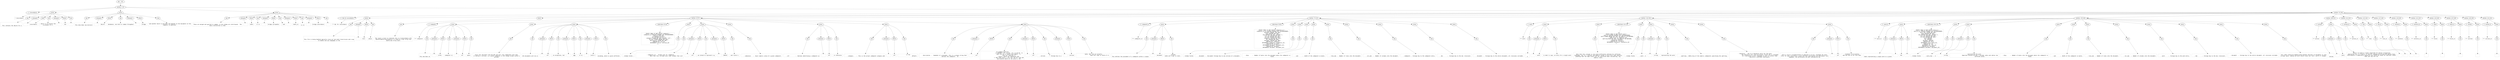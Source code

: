 digraph lpegNode {

node [fontname=Helvetica]
edge [style=dashed]

doc_0 [label="doc - 232"]


doc_0 -> { section_1}
{rank=same; section_1}

section_1 [label="section: 1-14"]


// END RANK doc_0

section_1 -> { header_2 prose_3 prose_4 prose_5 section_6}
{rank=same; header_2 prose_3 prose_4 prose_5 section_6}

header_2 [label="1 : Concordance"]

prose_3 [label="prose"]

prose_4 [label="prose"]

prose_5 [label="prose"]

section_6 [label="section: 15-230"]


// END RANK section_1

header_2 -> leaf_7
leaf_7  [color=Gray,shape=rectangle,fontname=Inconsolata,label="* Concordance"]
// END RANK header_2

prose_3 -> { raw_8 prespace_9 bold_10 raw_11 prespace_12 literal_13 raw_14}
{rank=same; raw_8 prespace_9 bold_10 raw_11 prespace_12 literal_13 raw_14}

raw_8 [label="raw"]

prespace_9 [label="prespace"]

bold_10 [label="bold"]

raw_11 [label="raw"]

prespace_12 [label="prespace"]

literal_13 [label="literal"]

raw_14 [label="raw"]


// END RANK prose_3

raw_8 -> leaf_15
leaf_15  [color=Gray,shape=rectangle,fontname=Inconsolata,label="

  This contains the SQLite for a"]
// END RANK raw_8

prespace_9 -> leaf_16
leaf_16  [color=Gray,shape=rectangle,fontname=Inconsolata,label=" "]
// END RANK prespace_9

bold_10 -> leaf_17
leaf_17  [color=Gray,shape=rectangle,fontname=Inconsolata,label="concordance"]
// END RANK bold_10

raw_11 -> leaf_18
leaf_18  [color=Gray,shape=rectangle,fontname=Inconsolata,label=", which is in essence the
co-product of a"]
// END RANK raw_11

prespace_12 -> leaf_19
leaf_19  [color=Gray,shape=rectangle,fontname=Inconsolata,label=" "]
// END RANK prespace_12

literal_13 -> leaf_20
leaf_20  [color=Gray,shape=rectangle,fontname=Inconsolata,label="Doc"]
// END RANK literal_13

raw_14 -> leaf_21
leaf_21  [color=Gray,shape=rectangle,fontname=Inconsolata,label=".
"]
// END RANK raw_14

prose_4 -> { raw_22 prespace_23 literal_24 raw_25 prespace_26 literal_27 raw_28}
{rank=same; raw_22 prespace_23 literal_24 raw_25 prespace_26 literal_27 raw_28}

raw_22 [label="raw"]

prespace_23 [label="prespace"]

literal_24 [label="literal"]

raw_25 [label="raw"]

prespace_26 [label="prespace"]

literal_27 [label="literal"]

raw_28 [label="raw"]


// END RANK prose_4

raw_22 -> leaf_29
leaf_29  [color=Gray,shape=rectangle,fontname=Inconsolata,label="
This describes two distinct"]
// END RANK raw_22

prespace_23 -> leaf_30
leaf_30  [color=Gray,shape=rectangle,fontname=Inconsolata,label=" "]
// END RANK prespace_23

literal_24 -> leaf_31
leaf_31  [color=Gray,shape=rectangle,fontname=Inconsolata,label="SQLite"]
// END RANK literal_24

raw_25 -> leaf_32
leaf_32  [color=Gray,shape=rectangle,fontname=Inconsolata,label=" databases, one held in common throughout"]
// END RANK raw_25

prespace_26 -> leaf_33
leaf_33  [color=Gray,shape=rectangle,fontname=Inconsolata,label=""]
// END RANK prespace_26

literal_27 -> leaf_34
leaf_34  [color=Gray,shape=rectangle,fontname=Inconsolata,label="bridge"]
// END RANK literal_27

raw_28 -> leaf_35
leaf_35  [color=Gray,shape=rectangle,fontname=Inconsolata,label=" and another which is personal and depends on the documents on the
computer in question.
"]
// END RANK raw_28

prose_5 -> { raw_36 prespace_37 literal_38 raw_39 prespace_40 literal_41 raw_42 prespace_43 literal_44 raw_45 prespace_46 literal_47 raw_48}
{rank=same; raw_36 prespace_37 literal_38 raw_39 prespace_40 literal_41 raw_42 prespace_43 literal_44 raw_45 prespace_46 literal_47 raw_48}

raw_36 [label="raw"]

prespace_37 [label="prespace"]

literal_38 [label="literal"]

raw_39 [label="raw"]

prespace_40 [label="prespace"]

literal_41 [label="literal"]

raw_42 [label="raw"]

prespace_43 [label="prespace"]

literal_44 [label="literal"]

raw_45 [label="raw"]

prespace_46 [label="prespace"]

literal_47 [label="literal"]

raw_48 [label="raw"]


// END RANK prose_5

raw_36 -> leaf_49
leaf_49  [color=Gray,shape=rectangle,fontname=Inconsolata,label="
These are merged and queried in common, so the schema are interleaved.  The
basic distinction is that"]
// END RANK raw_36

prespace_37 -> leaf_50
leaf_50  [color=Gray,shape=rectangle,fontname=Inconsolata,label=" "]
// END RANK prespace_37

literal_38 -> leaf_51
leaf_51  [color=Gray,shape=rectangle,fontname=Inconsolata,label="table"]
// END RANK literal_38

raw_39 -> leaf_52
leaf_52  [color=Gray,shape=rectangle,fontname=Inconsolata,label=" is in"]
// END RANK raw_39

prespace_40 -> leaf_53
leaf_53  [color=Gray,shape=rectangle,fontname=Inconsolata,label=" "]
// END RANK prespace_40

literal_41 -> leaf_54
leaf_54  [color=Gray,shape=rectangle,fontname=Inconsolata,label="bridge.cyclopedia"]
// END RANK literal_41

raw_42 -> leaf_55
leaf_55  [color=Gray,shape=rectangle,fontname=Inconsolata,label=", and"]
// END RANK raw_42

prespace_43 -> leaf_56
leaf_56  [color=Gray,shape=rectangle,fontname=Inconsolata,label=" "]
// END RANK prespace_43

literal_44 -> leaf_57
leaf_57  [color=Gray,shape=rectangle,fontname=Inconsolata,label="table_in"]
// END RANK literal_44

raw_45 -> leaf_58
leaf_58  [color=Gray,shape=rectangle,fontname=Inconsolata,label="
is in"]
// END RANK raw_45

prespace_46 -> leaf_59
leaf_59  [color=Gray,shape=rectangle,fontname=Inconsolata,label=" "]
// END RANK prespace_46

literal_47 -> leaf_60
leaf_60  [color=Gray,shape=rectangle,fontname=Inconsolata,label="bridge.concordance"]
// END RANK literal_47

raw_48 -> leaf_61
leaf_61  [color=Gray,shape=rectangle,fontname=Inconsolata,label=".

"]
// END RANK raw_48

section_6 -> { header_62 prose_63 prose_64 section_65 section_66 section_67 section_68 section_69 section_70 section_71 section_72 section_73 section_74 section_75 section_76 section_77 section_78}
{rank=same; header_62 prose_63 prose_64 section_65 section_66 section_67 section_68 section_69 section_70 section_71 section_72 section_73 section_74 section_75 section_76 section_77 section_78}

header_62 [label="2 : SQL for concordance"]

prose_63 [label="prose"]

prose_64 [label="prose"]

section_65 [label="section: 24-72"]

section_66 [label="section: 73-115"]

section_67 [label="section: 116-154"]

section_68 [label="section: 155-203"]

section_69 [label="section: 204-211"]

section_70 [label="section: 212-214"]

section_71 [label="section: 215-216"]

section_72 [label="section: 217-218"]

section_73 [label="section: 219-220"]

section_74 [label="section: 221-223"]

section_75 [label="section: 224-226"]

section_76 [label="section: 227-228"]

section_77 [label="section: 229-230"]

section_78 [label="section: 231-232"]


// END RANK section_6

header_62 -> leaf_79
leaf_79  [color=Gray,shape=rectangle,fontname=Inconsolata,label="** SQL for concordance"]
// END RANK header_62

prose_63 -> { raw_80 prespace_81 literal_82 raw_83}
{rank=same; raw_80 prespace_81 literal_82 raw_83}

raw_80 [label="raw"]

prespace_81 [label="prespace"]

literal_82 [label="literal"]

raw_83 [label="raw"]


// END RANK prose_63

raw_80 -> leaf_84
leaf_84  [color=Gray,shape=rectangle,fontname=Inconsolata,label="

This file is being handled specially since we lack both transclusion and a way
to handle non-Lua languages in the"]
// END RANK raw_80

prespace_81 -> leaf_85
leaf_85  [color=Gray,shape=rectangle,fontname=Inconsolata,label=" "]
// END RANK prespace_81

literal_82 -> leaf_86
leaf_86  [color=Gray,shape=rectangle,fontname=Inconsolata,label="knit"]
// END RANK literal_82

raw_83 -> leaf_87
leaf_87  [color=Gray,shape=rectangle,fontname=Inconsolata,label=" phase.
"]
// END RANK raw_83

prose_64 -> { raw_88}
{rank=same; raw_88}

raw_88 [label="raw"]


// END RANK prose_64

raw_88 -> leaf_89
leaf_89  [color=Gray,shape=rectangle,fontname=Inconsolata,label="
The luajit script to translate this to [[concordance.orb]
[@concordance/concordance]] is found at [[sql-strip.lua]
[@/etc/sql-strip.lua]].
"]
// END RANK raw_88

section_65 -> { header_90 prose_91 prose_92 prose_93 codeblock_94 prose_95 prose_96 prose_97 prose_98 prose_99 prose_100}
{rank=same; header_90 prose_91 prose_92 prose_93 codeblock_94 prose_95 prose_96 prose_97 prose_98 prose_99 prose_100}

header_90 [label="3 : codepoint"]

prose_91 [label="prose"]

prose_92 [label="prose"]

prose_93 [label="prose"]

codeblock_94 [label="code block 35-46"]

prose_95 [label="prose"]

prose_96 [label="prose"]

prose_97 [label="prose"]

prose_98 [label="prose"]

prose_99 [label="prose"]

prose_100 [label="prose"]


// END RANK section_65

header_90 -> leaf_101
leaf_101  [color=Gray,shape=rectangle,fontname=Inconsolata,label="*** codepoint"]
// END RANK header_90

prose_91 -> { raw_102 prespace_103 literal_104 raw_105 prespace_106 literal_107 raw_108}
{rank=same; raw_102 prespace_103 literal_104 raw_105 prespace_106 literal_107 raw_108}

raw_102 [label="raw"]

prespace_103 [label="prespace"]

literal_104 [label="literal"]

raw_105 [label="raw"]

prespace_106 [label="prespace"]

literal_107 [label="literal"]

raw_108 [label="raw"]


// END RANK prose_91

raw_102 -> leaf_109
leaf_109  [color=Gray,shape=rectangle,fontname=Inconsolata,label="

This decribes an"]
// END RANK raw_102

prespace_103 -> leaf_110
leaf_110  [color=Gray,shape=rectangle,fontname=Inconsolata,label=" "]
// END RANK prespace_103

literal_104 -> leaf_111
leaf_111  [color=Gray,shape=rectangle,fontname=Inconsolata,label="ortho"]
// END RANK literal_104

raw_105 -> leaf_112
leaf_112  [color=Gray,shape=rectangle,fontname=Inconsolata,label=" codepoint in"]
// END RANK raw_105

prespace_106 -> leaf_113
leaf_113  [color=Gray,shape=rectangle,fontname=Inconsolata,label=" "]
// END RANK prespace_106

literal_107 -> leaf_114
leaf_114  [color=Gray,shape=rectangle,fontname=Inconsolata,label="utf"]
// END RANK literal_107

raw_108 -> leaf_115
leaf_115  [color=Gray,shape=rectangle,fontname=Inconsolata,label=" space.
"]
// END RANK raw_108

prose_92 -> { raw_116}
{rank=same; raw_116}

raw_116 [label="raw"]


// END RANK prose_92

raw_116 -> leaf_117
leaf_117  [color=Gray,shape=rectangle,fontname=Inconsolata,label="
Since this descends from Unicode and will stay compatible with that,
it defines a version, so a given codepoint is not unique except within a
version.
"]
// END RANK raw_116

prose_93 -> { raw_118 prespace_119 literal_120 raw_121 prespace_122 literal_123 raw_124 prespace_125 literal_126 raw_127}
{rank=same; raw_118 prespace_119 literal_120 raw_121 prespace_122 literal_123 raw_124 prespace_125 literal_126 raw_127}

raw_118 [label="raw"]

prespace_119 [label="prespace"]

literal_120 [label="literal"]

raw_121 [label="raw"]

prespace_122 [label="prespace"]

literal_123 [label="literal"]

raw_124 [label="raw"]

prespace_125 [label="prespace"]

literal_126 [label="literal"]

raw_127 [label="raw"]


// END RANK prose_93

raw_118 -> leaf_128
leaf_128  [color=Gray,shape=rectangle,fontname=Inconsolata,label="
Orb documents will be in"]
// END RANK raw_118

prespace_119 -> leaf_129
leaf_129  [color=Gray,shape=rectangle,fontname=Inconsolata,label=" "]
// END RANK prespace_119

literal_120 -> leaf_130
leaf_130  [color=Gray,shape=rectangle,fontname=Inconsolata,label="utf"]
// END RANK literal_120

raw_121 -> leaf_131
leaf_131  [color=Gray,shape=rectangle,fontname=Inconsolata,label=", no exceptions, but"]
// END RANK raw_121

prespace_122 -> leaf_132
leaf_132  [color=Gray,shape=rectangle,fontname=Inconsolata,label=" "]
// END RANK prespace_122

literal_123 -> leaf_133
leaf_133  [color=Gray,shape=rectangle,fontname=Inconsolata,label="ggg"]
// END RANK literal_123

raw_124 -> leaf_134
leaf_134  [color=Gray,shape=rectangle,fontname=Inconsolata,label=" is in"]
// END RANK raw_124

prespace_125 -> leaf_135
leaf_135  [color=Gray,shape=rectangle,fontname=Inconsolata,label=" "]
// END RANK prespace_125

literal_126 -> leaf_136
leaf_136  [color=Gray,shape=rectangle,fontname=Inconsolata,label="Latin-1"]
// END RANK literal_126

raw_127 -> leaf_137
leaf_137  [color=Gray,shape=rectangle,fontname=Inconsolata,label="
encoding, which is quite different.
"]
// END RANK raw_127

codeblock_94 -> leaf_138
leaf_138  [color=Gray,shape=rectangle,fontname=Inconsolata,label="CREATE TABLE IF NOT EXISTS codepoint (
   codepoint_id INTEGER PRIMARY KEY AUTOINCREMENT,
   codevalue NOT NULL,
   utf INTEGER default 1,
   category STRING NOT NULL DEFAULT 'utf',
   version STRING UNIQUE NOT NULL,
   destription STRING NOT NULL,
   FOREIGN KEY version
      REFERENCES versin (version_ID)
);"]
// END RANK codeblock_94

prose_95 -> { raw_139}
{rank=same; raw_139}

raw_139 [label="raw"]


// END RANK prose_95

raw_139 -> leaf_140
leaf_140  [color=Gray,shape=rectangle,fontname=Inconsolata,label="
- Schema fields :
"]
// END RANK raw_139

prose_96 -> { raw_141 prespace_142 literal_143 raw_144 prespace_145 literal_146 raw_147}
{rank=same; raw_141 prespace_142 literal_143 raw_144 prespace_145 literal_146 raw_147}

raw_141 [label="raw"]

prespace_142 [label="prespace"]

literal_143 [label="literal"]

raw_144 [label="raw"]

prespace_145 [label="prespace"]

literal_146 [label="literal"]

raw_147 [label="raw"]


// END RANK prose_96

raw_141 -> leaf_148
leaf_148  [color=Gray,shape=rectangle,fontname=Inconsolata,label="
   - codepoint_id :  Primary key for codepoint.
                     Note that this includes more code schemes than just
                    "]
// END RANK raw_141

prespace_142 -> leaf_149
leaf_149  [color=Gray,shape=rectangle,fontname=Inconsolata,label=" "]
// END RANK prespace_142

literal_143 -> leaf_150
leaf_150  [color=Gray,shape=rectangle,fontname=Inconsolata,label="utf"]
// END RANK literal_143

raw_144 -> leaf_151
leaf_151  [color=Gray,shape=rectangle,fontname=Inconsolata,label=", we intend to represent e.g."]
// END RANK raw_144

prespace_145 -> leaf_152
leaf_152  [color=Gray,shape=rectangle,fontname=Inconsolata,label=" "]
// END RANK prespace_145

literal_146 -> leaf_153
leaf_153  [color=Gray,shape=rectangle,fontname=Inconsolata,label="EBCDIC"]
// END RANK literal_146

raw_147 -> leaf_154
leaf_154  [color=Gray,shape=rectangle,fontname=Inconsolata,label=" and =Latin-1.
"]
// END RANK raw_147

prose_97 -> { raw_155}
{rank=same; raw_155}

raw_155 [label="raw"]


// END RANK prose_97

raw_155 -> leaf_156
leaf_156  [color=Gray,shape=rectangle,fontname=Inconsolata,label="
   - codevalue    :  Exact numeric value of a given codepoint.
"]
// END RANK raw_155

prose_98 -> { raw_157 prespace_158 literal_159 raw_160}
{rank=same; raw_157 prespace_158 literal_159 raw_160}

raw_157 [label="raw"]

prespace_158 [label="prespace"]

literal_159 [label="literal"]

raw_160 [label="raw"]


// END RANK prose_98

raw_157 -> leaf_161
leaf_161  [color=Gray,shape=rectangle,fontname=Inconsolata,label="
   - utf          :  Boolean identifying a codepoint as"]
// END RANK raw_157

prespace_158 -> leaf_162
leaf_162  [color=Gray,shape=rectangle,fontname=Inconsolata,label=" "]
// END RANK prespace_158

literal_159 -> leaf_163
leaf_163  [color=Gray,shape=rectangle,fontname=Inconsolata,label="utf"]
// END RANK literal_159

raw_160 -> leaf_164
leaf_164  [color=Gray,shape=rectangle,fontname=Inconsolata,label=" or otherwise.
"]
// END RANK raw_160

prose_99 -> { raw_165 prespace_166 literal_167 raw_168}
{rank=same; raw_165 prespace_166 literal_167 raw_168}

raw_165 [label="raw"]

prespace_166 [label="prespace"]

literal_167 [label="literal"]

raw_168 [label="raw"]


// END RANK prose_99

raw_165 -> leaf_169
leaf_169  [color=Gray,shape=rectangle,fontname=Inconsolata,label="
   - category     :  This is the actual codepoint category and"]
// END RANK raw_165

prespace_166 -> leaf_170
leaf_170  [color=Gray,shape=rectangle,fontname=Inconsolata,label=" "]
// END RANK prespace_166

literal_167 -> leaf_171
leaf_171  [color=Gray,shape=rectangle,fontname=Inconsolata,label="utf"]
// END RANK literal_167

raw_168 -> leaf_172
leaf_172  [color=Gray,shape=rectangle,fontname=Inconsolata,label=" is the
                     default.
"]
// END RANK raw_168

prose_100 -> { raw_173 prespace_174 literal_175 raw_176 prespace_177 literal_178 raw_179 prespace_180 literal_181 raw_182}
{rank=same; raw_173 prespace_174 literal_175 raw_176 prespace_177 literal_178 raw_179 prespace_180 literal_181 raw_182}

raw_173 [label="raw"]

prespace_174 [label="prespace"]

literal_175 [label="literal"]

raw_176 [label="raw"]

prespace_177 [label="prespace"]

literal_178 [label="literal"]

raw_179 [label="raw"]

prespace_180 [label="prespace"]

literal_181 [label="literal"]

raw_182 [label="raw"]


// END RANK prose_100

raw_173 -> leaf_183
leaf_183  [color=Gray,shape=rectangle,fontname=Inconsolata,label="
   - description  :  Somewhat of a misnomer, this is a unique string that
                     defines the codepoint.  In"]
// END RANK raw_173

prespace_174 -> leaf_184
leaf_184  [color=Gray,shape=rectangle,fontname=Inconsolata,label=" "]
// END RANK prespace_174

literal_175 -> leaf_185
leaf_185  [color=Gray,shape=rectangle,fontname=Inconsolata,label="utf"]
// END RANK literal_175

raw_176 -> leaf_186
leaf_186  [color=Gray,shape=rectangle,fontname=Inconsolata,label=" an example would be
                     «∞ INFINITY utf: U+221E, utf: E2 88 9E». ¶
                     Note the use of double guillemets: «»,
                     they are required. ¶
                     Latin-1 would say something like
                     «¬ NOT SIGN Latin-1: etc» but the not sign and
                     description would all be Latin-1, not"]
// END RANK raw_176

prespace_177 -> leaf_187
leaf_187  [color=Gray,shape=rectangle,fontname=Inconsolata,label=" "]
// END RANK prespace_177

literal_178 -> leaf_188
leaf_188  [color=Gray,shape=rectangle,fontname=Inconsolata,label="utf"]
// END RANK literal_178

raw_179 -> leaf_189
leaf_189  [color=Gray,shape=rectangle,fontname=Inconsolata,label=".¶
   - version      :  Foreign key to a"]
// END RANK raw_179

prespace_180 -> leaf_190
leaf_190  [color=Gray,shape=rectangle,fontname=Inconsolata,label=" "]
// END RANK prespace_180

literal_181 -> leaf_191
leaf_191  [color=Gray,shape=rectangle,fontname=Inconsolata,label="version"]
// END RANK literal_181

raw_182 -> leaf_192
leaf_192  [color=Gray,shape=rectangle,fontname=Inconsolata,label=" table. Not sure we actually
                     need this come to think of it.

"]
// END RANK raw_182

section_66 -> { header_193 prose_194 codeblock_195 prose_196 prose_197 prose_198 prose_199 prose_200 prose_201 prose_202 prose_203 prose_204}
{rank=same; header_193 prose_194 codeblock_195 prose_196 prose_197 prose_198 prose_199 prose_200 prose_201 prose_202 prose_203 prose_204}

header_193 [label="3 : codepoint_in"]

prose_194 [label="prose"]

codeblock_195 [label="code block 78-95"]

prose_196 [label="prose"]

prose_197 [label="prose"]

prose_198 [label="prose"]

prose_199 [label="prose"]

prose_200 [label="prose"]

prose_201 [label="prose"]

prose_202 [label="prose"]

prose_203 [label="prose"]

prose_204 [label="prose"]


// END RANK section_66

header_193 -> leaf_205
leaf_205  [color=Gray,shape=rectangle,fontname=Inconsolata,label="*** codepoint_in"]
// END RANK header_193

prose_194 -> { raw_206 prespace_207 literal_208 raw_209}
{rank=same; raw_206 prespace_207 literal_208 raw_209}

raw_206 [label="raw"]

prespace_207 [label="prespace"]

literal_208 [label="literal"]

raw_209 [label="raw"]


// END RANK prose_194

raw_206 -> leaf_210
leaf_210  [color=Gray,shape=rectangle,fontname=Inconsolata,label="

This defines the placement of a codepoint within a single"]
// END RANK raw_206

prespace_207 -> leaf_211
leaf_211  [color=Gray,shape=rectangle,fontname=Inconsolata,label=" "]
// END RANK prespace_207

literal_208 -> leaf_212
leaf_212  [color=Gray,shape=rectangle,fontname=Inconsolata,label="document"]
// END RANK literal_208

raw_209 -> leaf_213
leaf_213  [color=Gray,shape=rectangle,fontname=Inconsolata,label=", another
table we'll get to later.
"]
// END RANK raw_209

codeblock_195 -> leaf_214
leaf_214  [color=Gray,shape=rectangle,fontname=Inconsolata,label="CREATE TABLE IF NOT EXISTS codepoint_in (
   codepoint_in_id INTEGER PRIMARY KEY AUTOINCREMENT,
   document UNIQUE, NOT NULL,
   disp INTEGER NOT NULL,
   wid INTEGER NOT NULL DEFAULT 1,
   line_num INTEGER NOT NULL,
   col_num INTEGER NOT NULL,
   codepoint INTEGER NOT NULL,
   doc INTEGER NOT NULL,
   document INTEGER NOT NULL,
   FOREIGN KEY codepoint
      REFERENCES codepoint (codepoint_id),
   FOREIGN KEY document
      REFERENCES document (document_id),
   FOREIGN KEY document
      REFERENCES document (document_id),"]
// END RANK codeblock_195

prose_196 -> { raw_215}
{rank=same; raw_215}

raw_215 [label="raw"]


// END RANK prose_196

raw_215 -> leaf_216
leaf_216  [color=Gray,shape=rectangle,fontname=Inconsolata,label="
- Schema fields
"]
// END RANK raw_215

prose_197 -> { raw_217}
{rank=same; raw_217}

raw_217 [label="raw"]


// END RANK prose_197

raw_217 -> leaf_218
leaf_218  [color=Gray,shape=rectangle,fontname=Inconsolata,label="
   - document  :  Doccument foreign key to one version of a document.
"]
// END RANK raw_217

prose_198 -> { raw_219}
{rank=same; raw_219}

raw_219 [label="raw"]


// END RANK prose_198

raw_219 -> leaf_220
leaf_220  [color=Gray,shape=rectangle,fontname=Inconsolata,label="
   - disp      :  Number of bytes into the document where the codepoint is
                  found.
"]
// END RANK raw_219

prose_199 -> { raw_221}
{rank=same; raw_221}

raw_221 [label="raw"]


// END RANK prose_199

raw_221 -> leaf_222
leaf_222  [color=Gray,shape=rectangle,fontname=Inconsolata,label="
   - wid       :  Width of the codepoint in bytes.
"]
// END RANK raw_221

prose_200 -> { raw_223}
{rank=same; raw_223}

raw_223 [label="raw"]


// END RANK prose_200

raw_223 -> leaf_224
leaf_224  [color=Gray,shape=rectangle,fontname=Inconsolata,label="
   - line_num  :  Number of lines into the document.
"]
// END RANK raw_223

prose_201 -> { raw_225}
{rank=same; raw_225}

raw_225 [label="raw"]


// END RANK prose_201

raw_225 -> leaf_226
leaf_226  [color=Gray,shape=rectangle,fontname=Inconsolata,label="
   - col_num   :  Number of columns into the document.
"]
// END RANK raw_225

prose_202 -> { raw_227}
{rank=same; raw_227}

raw_227 [label="raw"]


// END RANK prose_202

raw_227 -> leaf_228
leaf_228  [color=Gray,shape=rectangle,fontname=Inconsolata,label="
   - codepoint :  Foreign key to the codepoint entry.
"]
// END RANK raw_227

prose_203 -> { raw_229}
{rank=same; raw_229}

raw_229 [label="raw"]


// END RANK prose_203

raw_229 -> leaf_230
leaf_230  [color=Gray,shape=rectangle,fontname=Inconsolata,label="
   - doc       :  Foreign key to the doc (revision).
"]
// END RANK raw_229

prose_204 -> { raw_231}
{rank=same; raw_231}

raw_231 [label="raw"]


// END RANK prose_204

raw_231 -> leaf_232
leaf_232  [color=Gray,shape=rectangle,fontname=Inconsolata,label="
   - document  :  Foreign key to the entire document, all revisions included.
"]
// END RANK raw_231

section_67 -> { header_233 prose_234 prose_235 codeblock_236 prose_237 prose_238 prose_239 prose_240 prose_241}
{rank=same; header_233 prose_234 prose_235 codeblock_236 prose_237 prose_238 prose_239 prose_240 prose_241}

header_233 [label="3 : word"]

prose_234 [label="prose"]

prose_235 [label="prose"]

codeblock_236 [label="code block 125-135"]

prose_237 [label="prose"]

prose_238 [label="prose"]

prose_239 [label="prose"]

prose_240 [label="prose"]

prose_241 [label="prose"]


// END RANK section_67

header_233 -> leaf_242
leaf_242  [color=Gray,shape=rectangle,fontname=Inconsolata,label="*** word"]
// END RANK header_233

prose_234 -> { raw_243 prespace_244 literal_245 raw_246}
{rank=same; raw_243 prespace_244 literal_245 raw_246}

raw_243 [label="raw"]

prespace_244 [label="prespace"]

literal_245 [label="literal"]

raw_246 [label="raw"]


// END RANK prose_234

raw_243 -> leaf_247
leaf_247  [color=Gray,shape=rectangle,fontname=Inconsolata,label="

A"]
// END RANK raw_243

prespace_244 -> leaf_248
leaf_248  [color=Gray,shape=rectangle,fontname=Inconsolata,label=" "]
// END RANK prespace_244

literal_245 -> leaf_249
leaf_249  [color=Gray,shape=rectangle,fontname=Inconsolata,label="word"]
// END RANK literal_245

raw_246 -> leaf_250
leaf_250  [color=Gray,shape=rectangle,fontname=Inconsolata,label=" is what is says, an entry for a single word.
"]
// END RANK raw_246

prose_235 -> { raw_251}
{rank=same; raw_251}

raw_251 [label="raw"]


// END RANK prose_235

raw_251 -> leaf_252
leaf_252  [color=Gray,shape=rectangle,fontname=Inconsolata,label="
Note that this concept is very much differently defined for different
languages, but it's coherent and modular enough to work with them smoothly,
granting that the name itself will be inaccurate when considering, say,
Semitic roots.
"]
// END RANK raw_251

codeblock_236 -> leaf_253
leaf_253  [color=Gray,shape=rectangle,fontname=Inconsolata,label="CREATE TABLE IF NOT EXISTS word (
   word_id INTEGER PRIMARY KEY AUTOINCREMENT,
   word STRING UNIQUE NOT NULL ON CONFLICT DO NOTHING,
   -- JSON array of codepoint_ids
   spelling BLOB NOT NULL ON CONFLICT DO NOTHING,
   thesaurus INTEGER,
   FOREIGN KEY thesaurus
      REFERENCES thesaurus (thesaurus_id)
);"]
// END RANK codeblock_236

prose_237 -> { raw_254}
{rank=same; raw_254}

raw_254 [label="raw"]


// END RANK prose_237

raw_254 -> leaf_255
leaf_255  [color=Gray,shape=rectangle,fontname=Inconsolata,label="
- Schema fields
"]
// END RANK raw_254

prose_238 -> { raw_256 prespace_257 bold_258 raw_259}
{rank=same; raw_256 prespace_257 bold_258 raw_259}

raw_256 [label="raw"]

prespace_257 [label="prespace"]

bold_258 [label="bold"]

raw_259 [label="raw"]


// END RANK prose_238

raw_256 -> leaf_260
leaf_260  [color=Gray,shape=rectangle,fontname=Inconsolata,label="
   - word : A"]
// END RANK raw_256

prespace_257 -> leaf_261
leaf_261  [color=Gray,shape=rectangle,fontname=Inconsolata,label=" "]
// END RANK prespace_257

bold_258 -> leaf_262
leaf_262  [color=Gray,shape=rectangle,fontname=Inconsolata,label="string"]
// END RANK bold_258

raw_259 -> leaf_263
leaf_263  [color=Gray,shape=rectangle,fontname=Inconsolata,label=" representing the word.
"]
// END RANK raw_259

prose_239 -> { raw_264}
{rank=same; raw_264}

raw_264 [label="raw"]


// END RANK prose_239

raw_264 -> leaf_265
leaf_265  [color=Gray,shape=rectangle,fontname=Inconsolata,label="
   - spelling : JSON array of the numeric codepoints specifying the spelling.
"]
// END RANK raw_264

prose_240 -> { raw_266}
{rank=same; raw_266}

raw_266 [label="raw"]


// END RANK prose_240

raw_266 -> leaf_267
leaf_267  [color=Gray,shape=rectangle,fontname=Inconsolata,label="
   - thesaurus :  Key to a thesaurus entry for the word.
                  The thesaurus will have dictionary fields and is intended
                  for translation across languages as well as within them.
                  Basically a personal wiktionary.

"]
// END RANK raw_266

prose_241 -> { raw_268 prespace_269 literal_270 raw_271}
{rank=same; raw_268 prespace_269 literal_270 raw_271}

raw_268 [label="raw"]

prespace_269 [label="prespace"]

literal_270 [label="literal"]

raw_271 [label="raw"]


// END RANK prose_241

raw_268 -> leaf_272
leaf_272  [color=Gray,shape=rectangle,fontname=Inconsolata,label="
word is fairly straightforward to populate as we go, although the exact
rules for what constitutes a word and what punctuation and whitespace vary
somewhat, the differences are well defined by the"]
// END RANK raw_268

prespace_269 -> leaf_273
leaf_273  [color=Gray,shape=rectangle,fontname=Inconsolata,label=" "]
// END RANK prespace_269

literal_270 -> leaf_274
leaf_274  [color=Gray,shape=rectangle,fontname=Inconsolata,label="utf"]
// END RANK literal_270

raw_271 -> leaf_275
leaf_275  [color=Gray,shape=rectangle,fontname=Inconsolata,label=" standard, wo we merely
 aad new ones as we find them.

"]
// END RANK raw_271

section_68 -> { header_276 prose_277 codeblock_278 prose_279 prose_280 prose_281 prose_282 prose_283 prose_284 prose_285 prose_286 prose_287 prose_288}
{rank=same; header_276 prose_277 codeblock_278 prose_279 prose_280 prose_281 prose_282 prose_283 prose_284 prose_285 prose_286 prose_287 prose_288}

header_276 [label="3 : word_in"]

prose_277 [label="prose"]

codeblock_278 [label="code block 159-176"]

prose_279 [label="prose"]

prose_280 [label="prose"]

prose_281 [label="prose"]

prose_282 [label="prose"]

prose_283 [label="prose"]

prose_284 [label="prose"]

prose_285 [label="prose"]

prose_286 [label="prose"]

prose_287 [label="prose"]

prose_288 [label="prose"]


// END RANK section_68

header_276 -> leaf_289
leaf_289  [color=Gray,shape=rectangle,fontname=Inconsolata,label="*** word_in"]
// END RANK header_276

prose_277 -> { raw_290 prespace_291 literal_292 raw_293}
{rank=same; raw_290 prespace_291 literal_292 raw_293}

raw_290 [label="raw"]

prespace_291 [label="prespace"]

literal_292 [label="literal"]

raw_293 [label="raw"]


// END RANK prose_277

raw_290 -> leaf_294
leaf_294  [color=Gray,shape=rectangle,fontname=Inconsolata,label="

Table representing a single word in a given"]
// END RANK raw_290

prespace_291 -> leaf_295
leaf_295  [color=Gray,shape=rectangle,fontname=Inconsolata,label=" "]
// END RANK prespace_291

literal_292 -> leaf_296
leaf_296  [color=Gray,shape=rectangle,fontname=Inconsolata,label="Doc"]
// END RANK literal_292

raw_293 -> leaf_297
leaf_297  [color=Gray,shape=rectangle,fontname=Inconsolata,label=".
"]
// END RANK raw_293

codeblock_278 -> leaf_298
leaf_298  [color=Gray,shape=rectangle,fontname=Inconsolata,label="CREATE TABLE IF NOT EXISTS word_in (
   word_in_id INTEGER PRIMARY KEY AUTOINCREMENT,
   word_repr STRING NOT NULL,
   disp INTEGER NOT NULL,
   wid INTEGER NOT NULL DEFAULT 1,
   line_num INTEGER NOT NULL,
   col_num INTEGER NOT NULL,
   word INTEGER,
   doc INTEGER,
   document INTEGER,
   FOREIGN KEY word
      REFERENCES word (word_id),
   FOREIGN KEY doc
      REFERENCE doc (doc_id)
   FOREIGN KEY document
      REFERENCES document (document_id),"]
// END RANK codeblock_278

prose_279 -> { raw_299}
{rank=same; raw_299}

raw_299 [label="raw"]


// END RANK prose_279

raw_299 -> leaf_300
leaf_300  [color=Gray,shape=rectangle,fontname=Inconsolata,label="
- Schema fields
"]
// END RANK raw_299

prose_280 -> { raw_301 prespace_302 bold_303 raw_304}
{rank=same; raw_301 prespace_302 bold_303 raw_304}

raw_301 [label="raw"]

prespace_302 [label="prespace"]

bold_303 [label="bold"]

raw_304 [label="raw"]


// END RANK prose_280

raw_301 -> leaf_305
leaf_305  [color=Gray,shape=rectangle,fontname=Inconsolata,label="
   - word_repr :  A"]
// END RANK raw_301

prespace_302 -> leaf_306
leaf_306  [color=Gray,shape=rectangle,fontname=Inconsolata,label=" "]
// END RANK prespace_302

bold_303 -> leaf_307
leaf_307  [color=Gray,shape=rectangle,fontname=Inconsolata,label="string"]
// END RANK bold_303

raw_304 -> leaf_308
leaf_308  [color=Gray,shape=rectangle,fontname=Inconsolata,label=" representing the word.
                  Important because we don't consider zebra and zebras two
                  different words.
"]
// END RANK raw_304

prose_281 -> { raw_309}
{rank=same; raw_309}

raw_309 [label="raw"]


// END RANK prose_281

raw_309 -> leaf_310
leaf_310  [color=Gray,shape=rectangle,fontname=Inconsolata,label="
   - disp      :  Number of bytes into the document where the codepoint is
                  found.
"]
// END RANK raw_309

prose_282 -> { raw_311}
{rank=same; raw_311}

raw_311 [label="raw"]


// END RANK prose_282

raw_311 -> leaf_312
leaf_312  [color=Gray,shape=rectangle,fontname=Inconsolata,label="
   - wid       :  Width of the codepoint in bytes.
"]
// END RANK raw_311

prose_283 -> { raw_313}
{rank=same; raw_313}

raw_313 [label="raw"]


// END RANK prose_283

raw_313 -> leaf_314
leaf_314  [color=Gray,shape=rectangle,fontname=Inconsolata,label="
   - line_num  :  Number of lines into the document.
"]
// END RANK raw_313

prose_284 -> { raw_315}
{rank=same; raw_315}

raw_315 [label="raw"]


// END RANK prose_284

raw_315 -> leaf_316
leaf_316  [color=Gray,shape=rectangle,fontname=Inconsolata,label="
   - col_num   :  Number of columns into the document.
"]
// END RANK raw_315

prose_285 -> { raw_317}
{rank=same; raw_317}

raw_317 [label="raw"]


// END RANK prose_285

raw_317 -> leaf_318
leaf_318  [color=Gray,shape=rectangle,fontname=Inconsolata,label="
   - word      :  Foreign key to the word entry.
"]
// END RANK raw_317

prose_286 -> { raw_319}
{rank=same; raw_319}

raw_319 [label="raw"]


// END RANK prose_286

raw_319 -> leaf_320
leaf_320  [color=Gray,shape=rectangle,fontname=Inconsolata,label="
   - doc       :  Foreign key to the doc (revision).
"]
// END RANK raw_319

prose_287 -> { raw_321}
{rank=same; raw_321}

raw_321 [label="raw"]


// END RANK prose_287

raw_321 -> leaf_322
leaf_322  [color=Gray,shape=rectangle,fontname=Inconsolata,label="
   - document  :  Foreign key to the entire document, all revisions included.

"]
// END RANK raw_321

prose_288 -> { raw_323}
{rank=same; raw_323}

raw_323 [label="raw"]


// END RANK prose_288

raw_323 -> leaf_324
leaf_324  [color=Gray,shape=rectangle,fontname=Inconsolata,label="
This table should be deduplicated between editions of documents to save
storage space; adding one word should cause one line's worth of changes.

"]
// END RANK raw_323

section_69 -> { header_325 prose_326}
{rank=same; header_325 prose_326}

header_325 [label="3 : phrase"]

prose_326 [label="prose"]


// END RANK section_69

header_325 -> leaf_327
leaf_327  [color=Gray,shape=rectangle,fontname=Inconsolata,label="*** phrase"]
// END RANK header_325

prose_326 -> { raw_328 prespace_329 literal_330 raw_331}
{rank=same; raw_328 prespace_329 literal_330 raw_331}

raw_328 [label="raw"]

prespace_329 [label="prespace"]

literal_330 [label="literal"]

raw_331 [label="raw"]


// END RANK prose_326

raw_328 -> leaf_332
leaf_332  [color=Gray,shape=rectangle,fontname=Inconsolata,label="

Unlike"]
// END RANK raw_328

prespace_329 -> leaf_333
leaf_333  [color=Gray,shape=rectangle,fontname=Inconsolata,label=" "]
// END RANK prespace_329

literal_330 -> leaf_334
leaf_334  [color=Gray,shape=rectangle,fontname=Inconsolata,label="word"]
// END RANK literal_330

raw_331 -> leaf_335
leaf_335  [color=Gray,shape=rectangle,fontname=Inconsolata,label=" there's no good or linear algorithm for phrase recognition,
populating this is a matter of natural languag processing and making these
concordances is moderately expensive and should be saved for editions rather
than just any orb run.

"]
// END RANK raw_331

section_70 -> { header_336 prose_337}
{rank=same; header_336 prose_337}

header_336 [label="3 : phrase_in"]

prose_337 [label="prose"]


// END RANK section_70

header_336 -> leaf_338
leaf_338  [color=Gray,shape=rectangle,fontname=Inconsolata,label="*** phrase_in"]
// END RANK header_336

prose_337 -> { raw_339}
{rank=same; raw_339}

raw_339 [label="raw"]


// END RANK prose_337

raw_339 -> leaf_340
leaf_340  [color=Gray,shape=rectangle,fontname=Inconsolata,label="

"]
// END RANK raw_339

section_71 -> { header_341 prose_342}
{rank=same; header_341 prose_342}

header_341 [label="3 : line"]

prose_342 [label="prose"]


// END RANK section_71

header_341 -> leaf_343
leaf_343  [color=Gray,shape=rectangle,fontname=Inconsolata,label="*** line"]
// END RANK header_341

prose_342 -> { raw_344}
{rank=same; raw_344}

raw_344 [label="raw"]


// END RANK prose_342

raw_344 -> leaf_345
leaf_345  [color=Gray,shape=rectangle,fontname=Inconsolata,label="
"]
// END RANK raw_344

section_72 -> { header_346 prose_347}
{rank=same; header_346 prose_347}

header_346 [label="3 : line_in"]

prose_347 [label="prose"]


// END RANK section_72

header_346 -> leaf_348
leaf_348  [color=Gray,shape=rectangle,fontname=Inconsolata,label="*** line_in"]
// END RANK header_346

prose_347 -> { raw_349}
{rank=same; raw_349}

raw_349 [label="raw"]


// END RANK prose_347

raw_349 -> leaf_350
leaf_350  [color=Gray,shape=rectangle,fontname=Inconsolata,label="
"]
// END RANK raw_349

section_73 -> { header_351 prose_352}
{rank=same; header_351 prose_352}

header_351 [label="3 : sentence"]

prose_352 [label="prose"]


// END RANK section_73

header_351 -> leaf_353
leaf_353  [color=Gray,shape=rectangle,fontname=Inconsolata,label="*** sentence"]
// END RANK header_351

prose_352 -> { raw_354}
{rank=same; raw_354}

raw_354 [label="raw"]


// END RANK prose_352

raw_354 -> leaf_355
leaf_355  [color=Gray,shape=rectangle,fontname=Inconsolata,label="
"]
// END RANK raw_354

section_74 -> { header_356 prose_357}
{rank=same; header_356 prose_357}

header_356 [label="3 : sentence_in"]

prose_357 [label="prose"]


// END RANK section_74

header_356 -> leaf_358
leaf_358  [color=Gray,shape=rectangle,fontname=Inconsolata,label="*** sentence_in"]
// END RANK header_356

prose_357 -> { raw_359}
{rank=same; raw_359}

raw_359 [label="raw"]


// END RANK prose_357

raw_359 -> leaf_360
leaf_360  [color=Gray,shape=rectangle,fontname=Inconsolata,label="

"]
// END RANK raw_359

section_75 -> { header_361 prose_362}
{rank=same; header_361 prose_362}

header_361 [label="3 : block"]

prose_362 [label="prose"]


// END RANK section_75

header_361 -> leaf_363
leaf_363  [color=Gray,shape=rectangle,fontname=Inconsolata,label="*** block"]
// END RANK header_361

prose_362 -> { raw_364}
{rank=same; raw_364}

raw_364 [label="raw"]


// END RANK prose_362

raw_364 -> leaf_365
leaf_365  [color=Gray,shape=rectangle,fontname=Inconsolata,label="

"]
// END RANK raw_364

section_76 -> { header_366 prose_367}
{rank=same; header_366 prose_367}

header_366 [label="3 : block_in"]

prose_367 [label="prose"]


// END RANK section_76

header_366 -> leaf_368
leaf_368  [color=Gray,shape=rectangle,fontname=Inconsolata,label="*** block_in"]
// END RANK header_366

prose_367 -> { raw_369}
{rank=same; raw_369}

raw_369 [label="raw"]


// END RANK prose_367

raw_369 -> leaf_370
leaf_370  [color=Gray,shape=rectangle,fontname=Inconsolata,label="
"]
// END RANK raw_369

section_77 -> { header_371 prose_372}
{rank=same; header_371 prose_372}

header_371 [label="3 : section"]

prose_372 [label="prose"]


// END RANK section_77

header_371 -> leaf_373
leaf_373  [color=Gray,shape=rectangle,fontname=Inconsolata,label="*** section"]
// END RANK header_371

prose_372 -> { raw_374}
{rank=same; raw_374}

raw_374 [label="raw"]


// END RANK prose_372

raw_374 -> leaf_375
leaf_375  [color=Gray,shape=rectangle,fontname=Inconsolata,label="
"]
// END RANK raw_374

section_78 -> { header_376 prose_377}
{rank=same; header_376 prose_377}

header_376 [label="3 : section_in"]

prose_377 [label="prose"]


// END RANK section_78

header_376 -> leaf_378
leaf_378  [color=Gray,shape=rectangle,fontname=Inconsolata,label="*** section_in"]
// END RANK header_376

prose_377 -> { raw_379}
{rank=same; raw_379}

raw_379 [label="raw"]


// END RANK prose_377

raw_379 -> leaf_380
leaf_380  [color=Gray,shape=rectangle,fontname=Inconsolata,label="
"]
// END RANK raw_379


}
